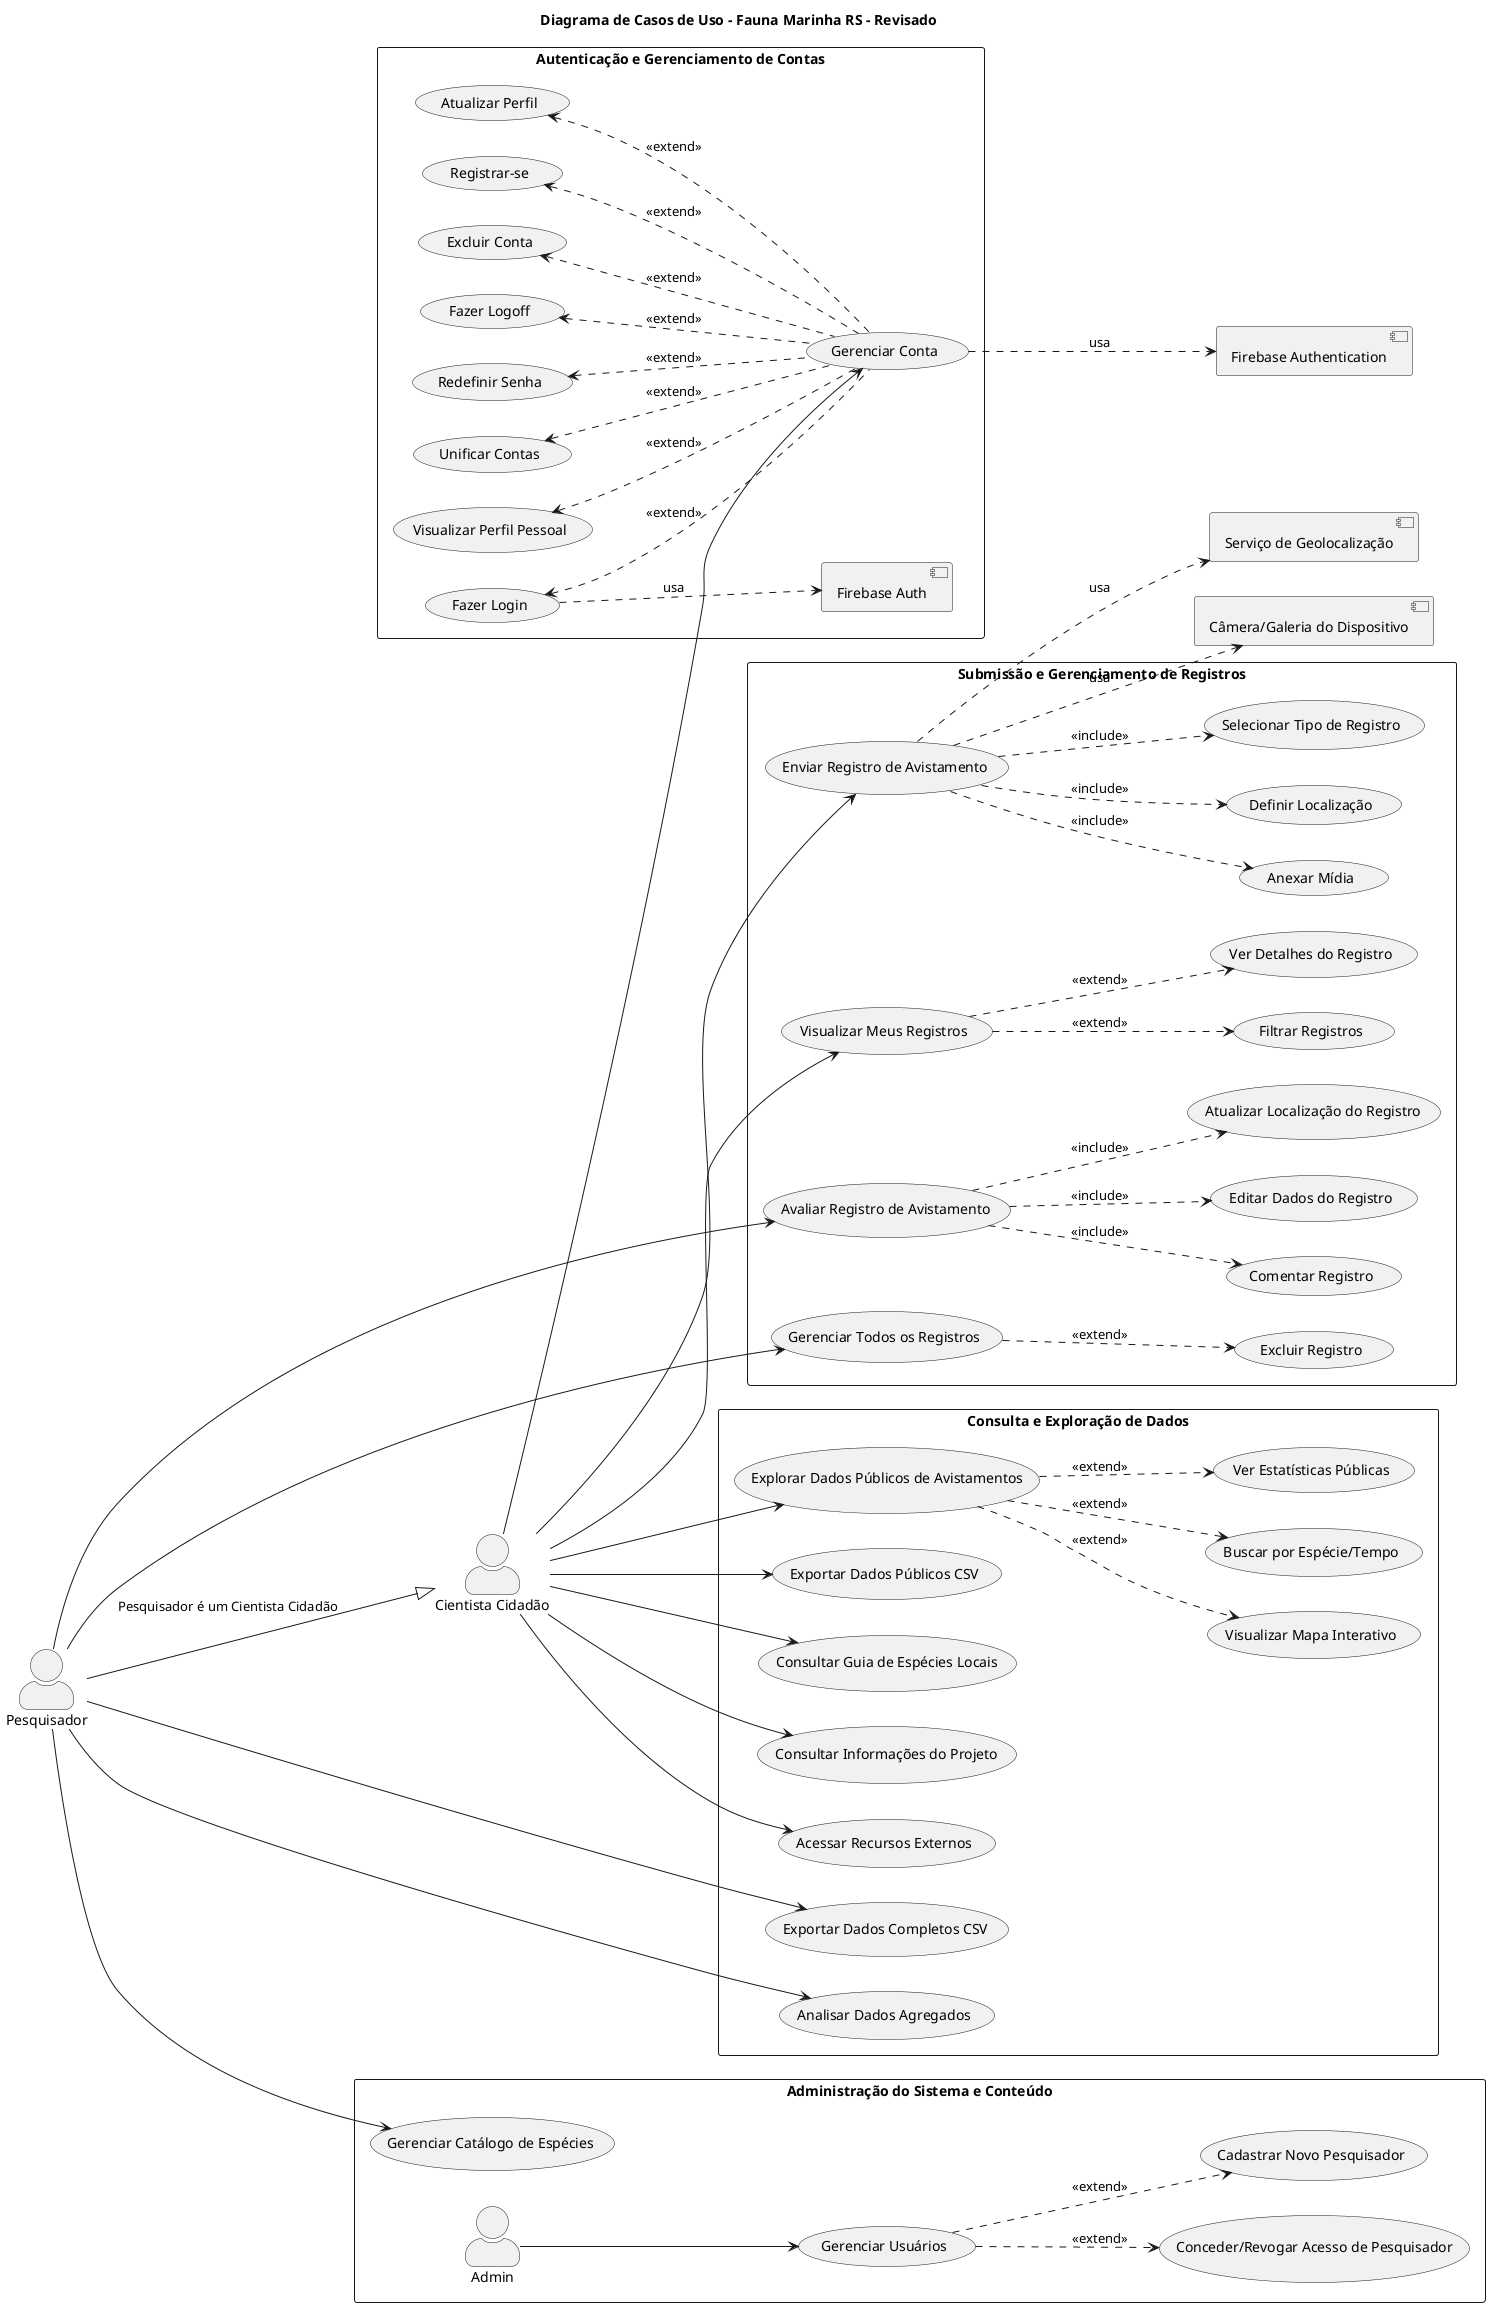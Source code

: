 @startuml Diagrama de Casos de Uso - Fauna Marinha RS - Revisado
title Diagrama de Casos de Uso - Fauna Marinha RS - Revisado
left to right direction
skinparam packageStyle rectangle
skinparam actorStyle awesome

actor "Cientista Cidadão" as CC
actor "Pesquisador" as P

P --|> CC  : Pesquisador é um Cientista Cidadão

package "Autenticação e Gerenciamento de Contas" {
    CC --> (Gerenciar Conta)
    (Gerenciar Conta) .up.> (Registrar-se) : <<extend>>
    (Gerenciar Conta) .up.> (Fazer Login) : <<extend>>
    (Gerenciar Conta) .up.> (Atualizar Perfil) : <<extend>>
    (Gerenciar Conta) .up.> (Visualizar Perfil Pessoal) : <<extend>>
    (Gerenciar Conta) .up.> (Unificar Contas) : <<extend>>
    (Gerenciar Conta) .up.> (Redefinir Senha) : <<extend>>
    (Gerenciar Conta) .up.> (Fazer Logoff) : <<extend>>
    (Gerenciar Conta) .up.> (Excluir Conta) : <<extend>>

    (Fazer Login) ..> [Firebase Auth] : usa
}

package "Submissão e Gerenciamento de Registros" {
    CC --> (Enviar Registro de Avistamento)
    (Enviar Registro de Avistamento) ..> (Anexar Mídia) : <<include>>
    (Enviar Registro de Avistamento) ..> (Definir Localização) : <<include>>
    (Enviar Registro de Avistamento) ..> (Selecionar Tipo de Registro) : <<include>>

    CC --> (Visualizar Meus Registros)
    (Visualizar Meus Registros) ..> (Filtrar Registros) : <<extend>>
    (Visualizar Meus Registros) ..> (Ver Detalhes do Registro) : <<extend>>

    P --> (Avaliar Registro de Avistamento)
    (Avaliar Registro de Avistamento) ..> (Comentar Registro) : <<include>>
    (Avaliar Registro de Avistamento) ..> (Editar Dados do Registro) : <<include>>
    (Avaliar Registro de Avistamento) ..> (Atualizar Localização do Registro) : <<include>>

    P --> (Gerenciar Todos os Registros)
    (Gerenciar Todos os Registros) ..> (Excluir Registro) : <<extend>>
}

package "Consulta e Exploração de Dados" {
    CC --> (Explorar Dados Públicos de Avistamentos)
    (Explorar Dados Públicos de Avistamentos) ..> (Visualizar Mapa Interativo) : <<extend>>
    (Explorar Dados Públicos de Avistamentos) ..> (Buscar por Espécie/Tempo) : <<extend>>
    (Explorar Dados Públicos de Avistamentos) ..> (Ver Estatísticas Públicas) : <<extend>>
    CC --> (Exportar Dados Públicos CSV)
    CC --> (Consultar Guia de Espécies Locais)
    CC --> (Consultar Informações do Projeto)
    CC --> (Acessar Recursos Externos)

    P --> (Exportar Dados Completos CSV)
    P --> (Analisar Dados Agregados)
}

package "Administração do Sistema e Conteúdo" {
    P --> (Gerenciar Catálogo de Espécies)

    Admin --> (Gerenciar Usuários)
    (Gerenciar Usuários) ..> (Conceder/Revogar Acesso de Pesquisador) : <<extend>>
    (Gerenciar Usuários) ..> (Cadastrar Novo Pesquisador) : <<extend>>
}

(Gerenciar Conta) ..> [Firebase Authentication] : usa
(Enviar Registro de Avistamento) ..> [Serviço de Geolocalização] : usa
(Enviar Registro de Avistamento) ..> [Câmera/Galeria do Dispositivo] : usa

@enduml
